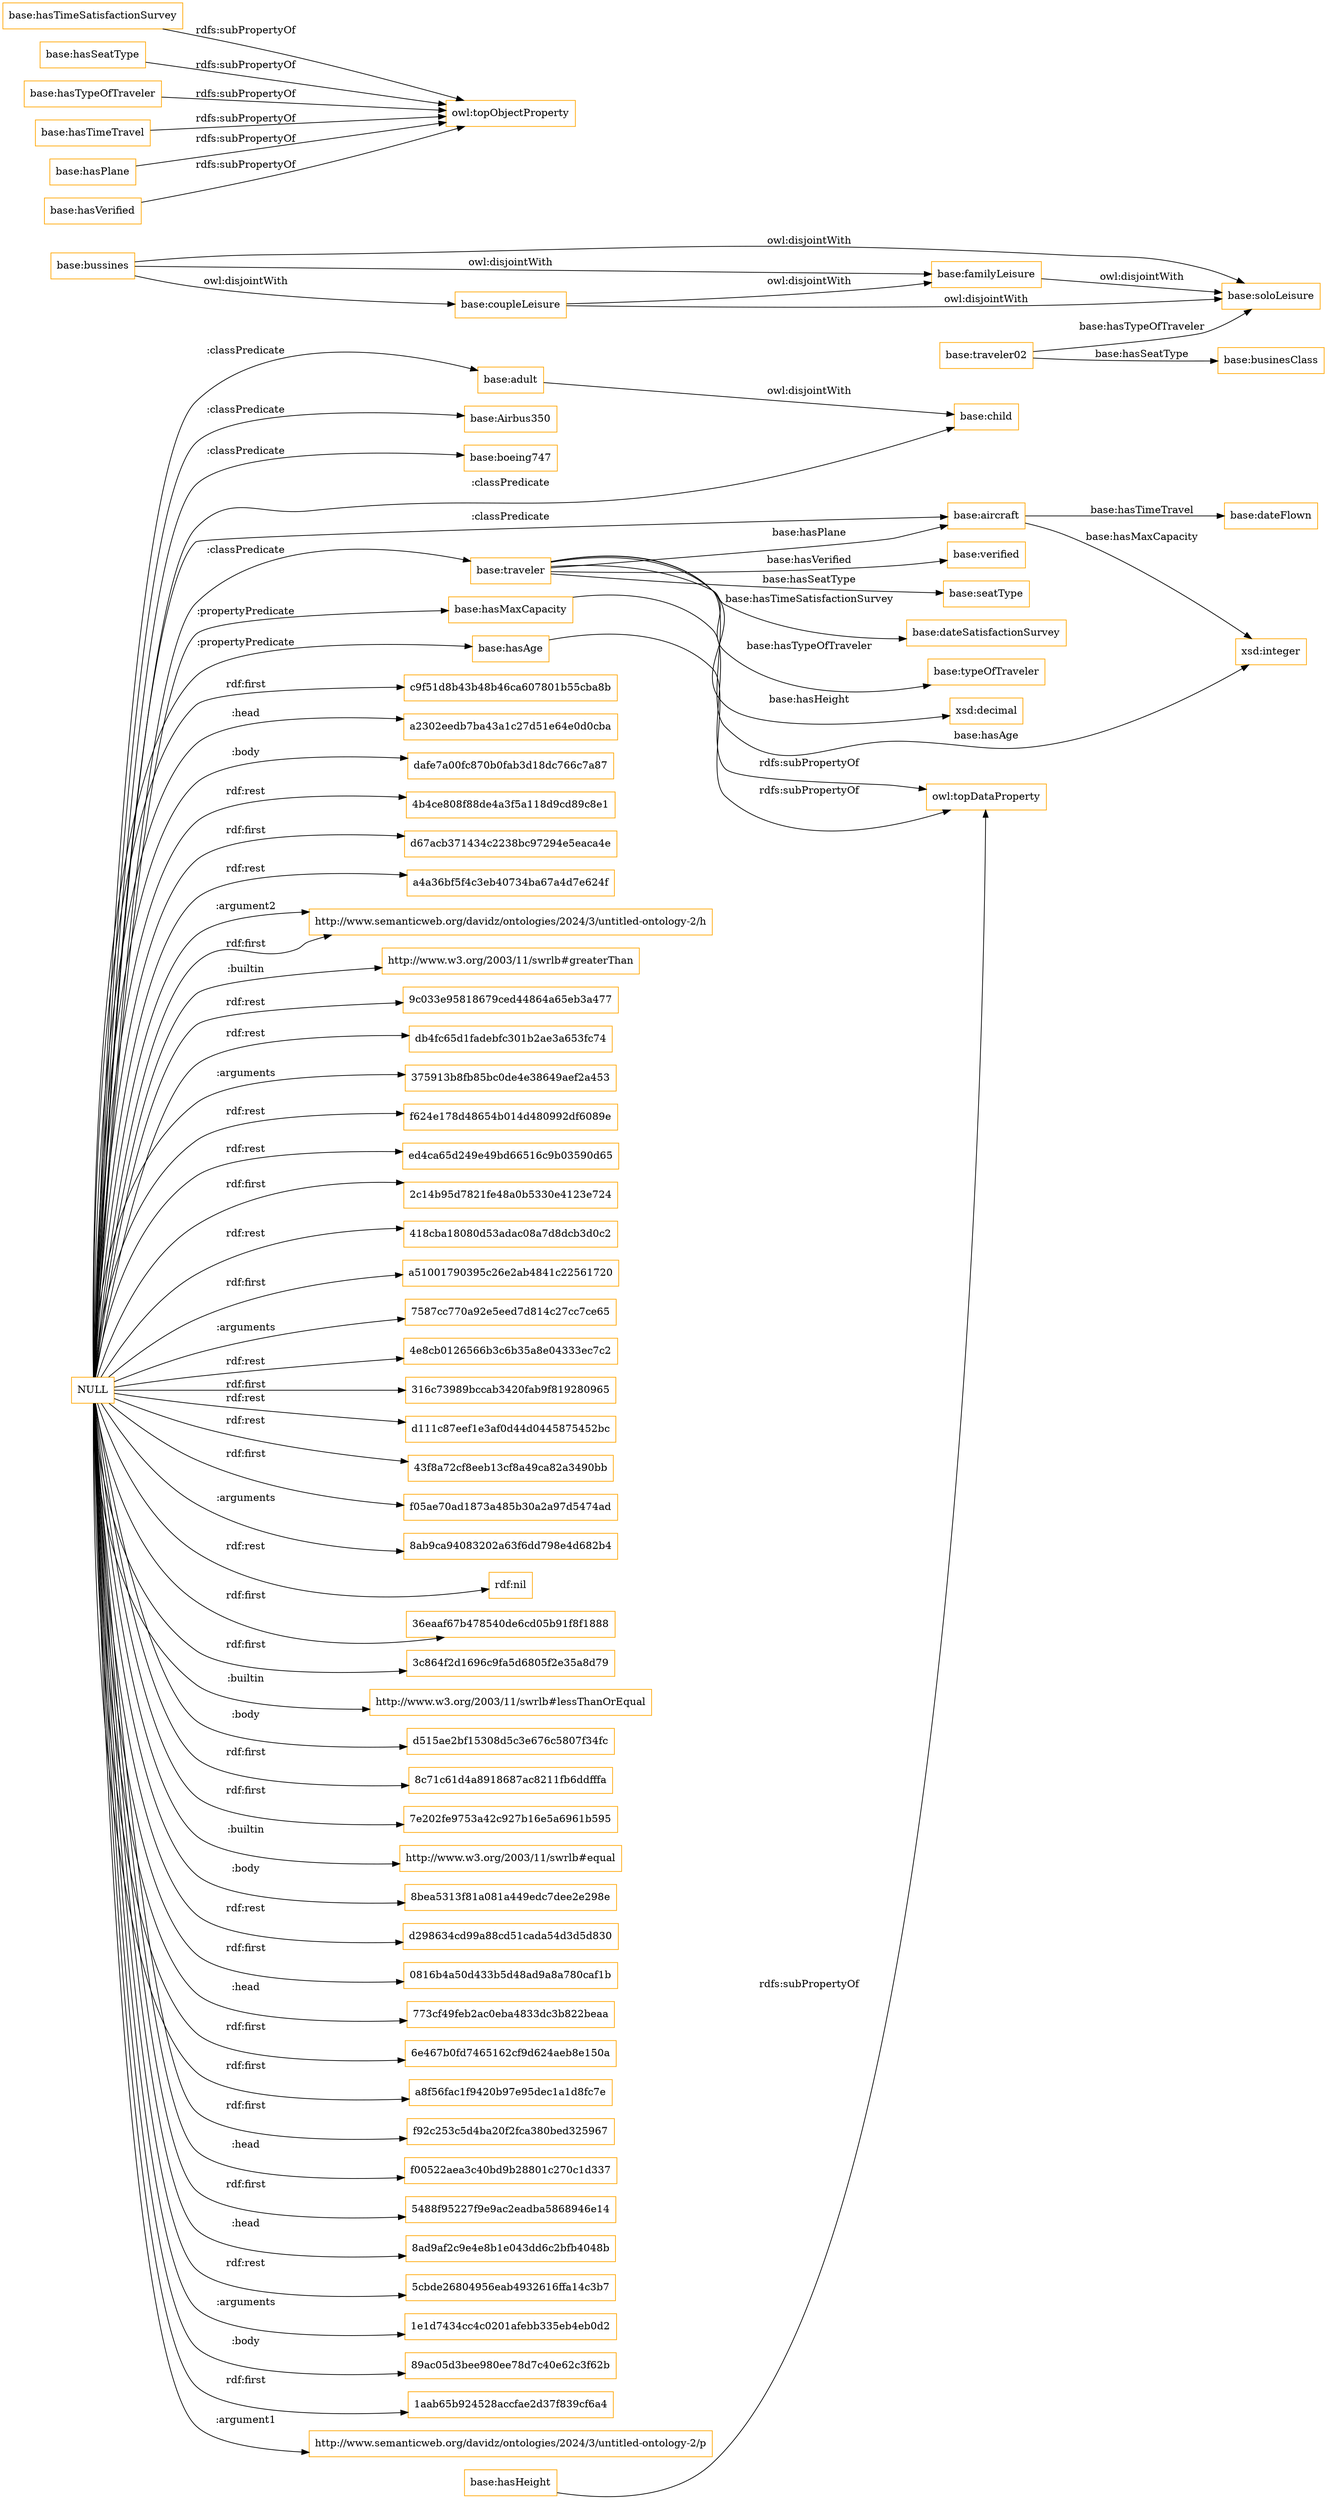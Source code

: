 digraph ar2dtool_diagram { 
rankdir=LR;
size="1501"
node [shape = rectangle, color="orange"]; "base:adult" "base:verified" "base:soloLeisure" "base:Airbus350" "base:seatType" "base:bussines" "base:familyLeisure" "base:boeing747" "base:child" "base:dateFlown" "base:aircraft" "base:traveler" "base:coupleLeisure" "base:dateSatisfactionSurvey" "base:typeOfTraveler" ; /*classes style*/
	"base:hasHeight" -> "owl:topDataProperty" [ label = "rdfs:subPropertyOf" ];
	"base:hasMaxCapacity" -> "owl:topDataProperty" [ label = "rdfs:subPropertyOf" ];
	"base:hasTimeSatisfactionSurvey" -> "owl:topObjectProperty" [ label = "rdfs:subPropertyOf" ];
	"base:hasSeatType" -> "owl:topObjectProperty" [ label = "rdfs:subPropertyOf" ];
	"base:coupleLeisure" -> "base:soloLeisure" [ label = "owl:disjointWith" ];
	"base:coupleLeisure" -> "base:familyLeisure" [ label = "owl:disjointWith" ];
	"base:bussines" -> "base:soloLeisure" [ label = "owl:disjointWith" ];
	"base:bussines" -> "base:familyLeisure" [ label = "owl:disjointWith" ];
	"base:bussines" -> "base:coupleLeisure" [ label = "owl:disjointWith" ];
	"base:familyLeisure" -> "base:soloLeisure" [ label = "owl:disjointWith" ];
	"base:hasAge" -> "owl:topDataProperty" [ label = "rdfs:subPropertyOf" ];
	"base:adult" -> "base:child" [ label = "owl:disjointWith" ];
	"base:hasTypeOfTraveler" -> "owl:topObjectProperty" [ label = "rdfs:subPropertyOf" ];
	"base:hasTimeTravel" -> "owl:topObjectProperty" [ label = "rdfs:subPropertyOf" ];
	"base:hasPlane" -> "owl:topObjectProperty" [ label = "rdfs:subPropertyOf" ];
	"NULL" -> "c9f51d8b43b48b46ca607801b55cba8b" [ label = "rdf:first" ];
	"NULL" -> "a2302eedb7ba43a1c27d51e64e0d0cba" [ label = ":head" ];
	"NULL" -> "dafe7a00fc870b0fab3d18dc766c7a87" [ label = ":body" ];
	"NULL" -> "4b4ce808f88de4a3f5a118d9cd89c8e1" [ label = "rdf:rest" ];
	"NULL" -> "d67acb371434c2238bc97294e5eaca4e" [ label = "rdf:first" ];
	"NULL" -> "base:Airbus350" [ label = ":classPredicate" ];
	"NULL" -> "a4a36bf5f4c3eb40734ba67a4d7e624f" [ label = "rdf:rest" ];
	"NULL" -> "http://www.semanticweb.org/davidz/ontologies/2024/3/untitled-ontology-2/h" [ label = ":argument2" ];
	"NULL" -> "http://www.w3.org/2003/11/swrlb#greaterThan" [ label = ":builtin" ];
	"NULL" -> "9c033e95818679ced44864a65eb3a477" [ label = "rdf:rest" ];
	"NULL" -> "db4fc65d1fadebfc301b2ae3a653fc74" [ label = "rdf:rest" ];
	"NULL" -> "375913b8fb85bc0de4e38649aef2a453" [ label = ":arguments" ];
	"NULL" -> "f624e178d48654b014d480992df6089e" [ label = "rdf:rest" ];
	"NULL" -> "ed4ca65d249e49bd66516c9b03590d65" [ label = "rdf:rest" ];
	"NULL" -> "base:hasAge" [ label = ":propertyPredicate" ];
	"NULL" -> "2c14b95d7821fe48a0b5330e4123e724" [ label = "rdf:first" ];
	"NULL" -> "418cba18080d53adac08a7d8dcb3d0c2" [ label = "rdf:rest" ];
	"NULL" -> "base:traveler" [ label = ":classPredicate" ];
	"NULL" -> "a51001790395c26e2ab4841c22561720" [ label = "rdf:first" ];
	"NULL" -> "7587cc770a92e5eed7d814c27cc7ce65" [ label = ":arguments" ];
	"NULL" -> "4e8cb0126566b3c6b35a8e04333ec7c2" [ label = "rdf:rest" ];
	"NULL" -> "base:child" [ label = ":classPredicate" ];
	"NULL" -> "316c73989bccab3420fab9f819280965" [ label = "rdf:first" ];
	"NULL" -> "d111c87eef1e3af0d44d0445875452bc" [ label = "rdf:rest" ];
	"NULL" -> "43f8a72cf8eeb13cf8a49ca82a3490bb" [ label = "rdf:rest" ];
	"NULL" -> "f05ae70ad1873a485b30a2a97d5474ad" [ label = "rdf:first" ];
	"NULL" -> "base:hasMaxCapacity" [ label = ":propertyPredicate" ];
	"NULL" -> "8ab9ca94083202a63f6dd798e4d682b4" [ label = ":arguments" ];
	"NULL" -> "rdf:nil" [ label = "rdf:rest" ];
	"NULL" -> "36eaaf67b478540de6cd05b91f8f1888" [ label = "rdf:first" ];
	"NULL" -> "3c864f2d1696c9fa5d6805f2e35a8d79" [ label = "rdf:first" ];
	"NULL" -> "base:aircraft" [ label = ":classPredicate" ];
	"NULL" -> "http://www.w3.org/2003/11/swrlb#lessThanOrEqual" [ label = ":builtin" ];
	"NULL" -> "d515ae2bf15308d5c3e676c5807f34fc" [ label = ":body" ];
	"NULL" -> "8c71c61d4a8918687ac8211fb6ddfffa" [ label = "rdf:first" ];
	"NULL" -> "7e202fe9753a42c927b16e5a6961b595" [ label = "rdf:first" ];
	"NULL" -> "http://www.w3.org/2003/11/swrlb#equal" [ label = ":builtin" ];
	"NULL" -> "8bea5313f81a081a449edc7dee2e298e" [ label = ":body" ];
	"NULL" -> "d298634cd99a88cd51cada54d3d5d830" [ label = "rdf:rest" ];
	"NULL" -> "0816b4a50d433b5d48ad9a8a780caf1b" [ label = "rdf:first" ];
	"NULL" -> "773cf49feb2ac0eba4833dc3b822beaa" [ label = ":head" ];
	"NULL" -> "6e467b0fd7465162cf9d624aeb8e150a" [ label = "rdf:first" ];
	"NULL" -> "base:boeing747" [ label = ":classPredicate" ];
	"NULL" -> "a8f56fac1f9420b97e95dec1a1d8fc7e" [ label = "rdf:first" ];
	"NULL" -> "f92c253c5d4ba20f2fca380bed325967" [ label = "rdf:first" ];
	"NULL" -> "f00522aea3c40bd9b28801c270c1d337" [ label = ":head" ];
	"NULL" -> "5488f95227f9e9ac2eadba5868946e14" [ label = "rdf:first" ];
	"NULL" -> "base:adult" [ label = ":classPredicate" ];
	"NULL" -> "8ad9af2c9e4e8b1e043dd6c2bfb4048b" [ label = ":head" ];
	"NULL" -> "5cbde26804956eab4932616ffa14c3b7" [ label = "rdf:rest" ];
	"NULL" -> "1e1d7434cc4c0201afebb335eb4eb0d2" [ label = ":arguments" ];
	"NULL" -> "89ac05d3bee980ee78d7c40e62c3f62b" [ label = ":body" ];
	"NULL" -> "1aab65b924528accfae2d37f839cf6a4" [ label = "rdf:first" ];
	"NULL" -> "http://www.semanticweb.org/davidz/ontologies/2024/3/untitled-ontology-2/p" [ label = ":argument1" ];
	"NULL" -> "http://www.semanticweb.org/davidz/ontologies/2024/3/untitled-ontology-2/h" [ label = "rdf:first" ];
	"base:hasVerified" -> "owl:topObjectProperty" [ label = "rdfs:subPropertyOf" ];
	"base:traveler02" -> "base:soloLeisure" [ label = "base:hasTypeOfTraveler" ];
	"base:traveler02" -> "base:businesClass" [ label = "base:hasSeatType" ];
	"base:traveler" -> "base:dateSatisfactionSurvey" [ label = "base:hasTimeSatisfactionSurvey" ];
	"base:traveler" -> "xsd:decimal" [ label = "base:hasHeight" ];
	"base:traveler" -> "base:seatType" [ label = "base:hasSeatType" ];
	"base:aircraft" -> "xsd:integer" [ label = "base:hasMaxCapacity" ];
	"base:traveler" -> "xsd:integer" [ label = "base:hasAge" ];
	"base:traveler" -> "base:verified" [ label = "base:hasVerified" ];
	"base:traveler" -> "base:aircraft" [ label = "base:hasPlane" ];
	"base:traveler" -> "base:typeOfTraveler" [ label = "base:hasTypeOfTraveler" ];
	"base:aircraft" -> "base:dateFlown" [ label = "base:hasTimeTravel" ];

}
